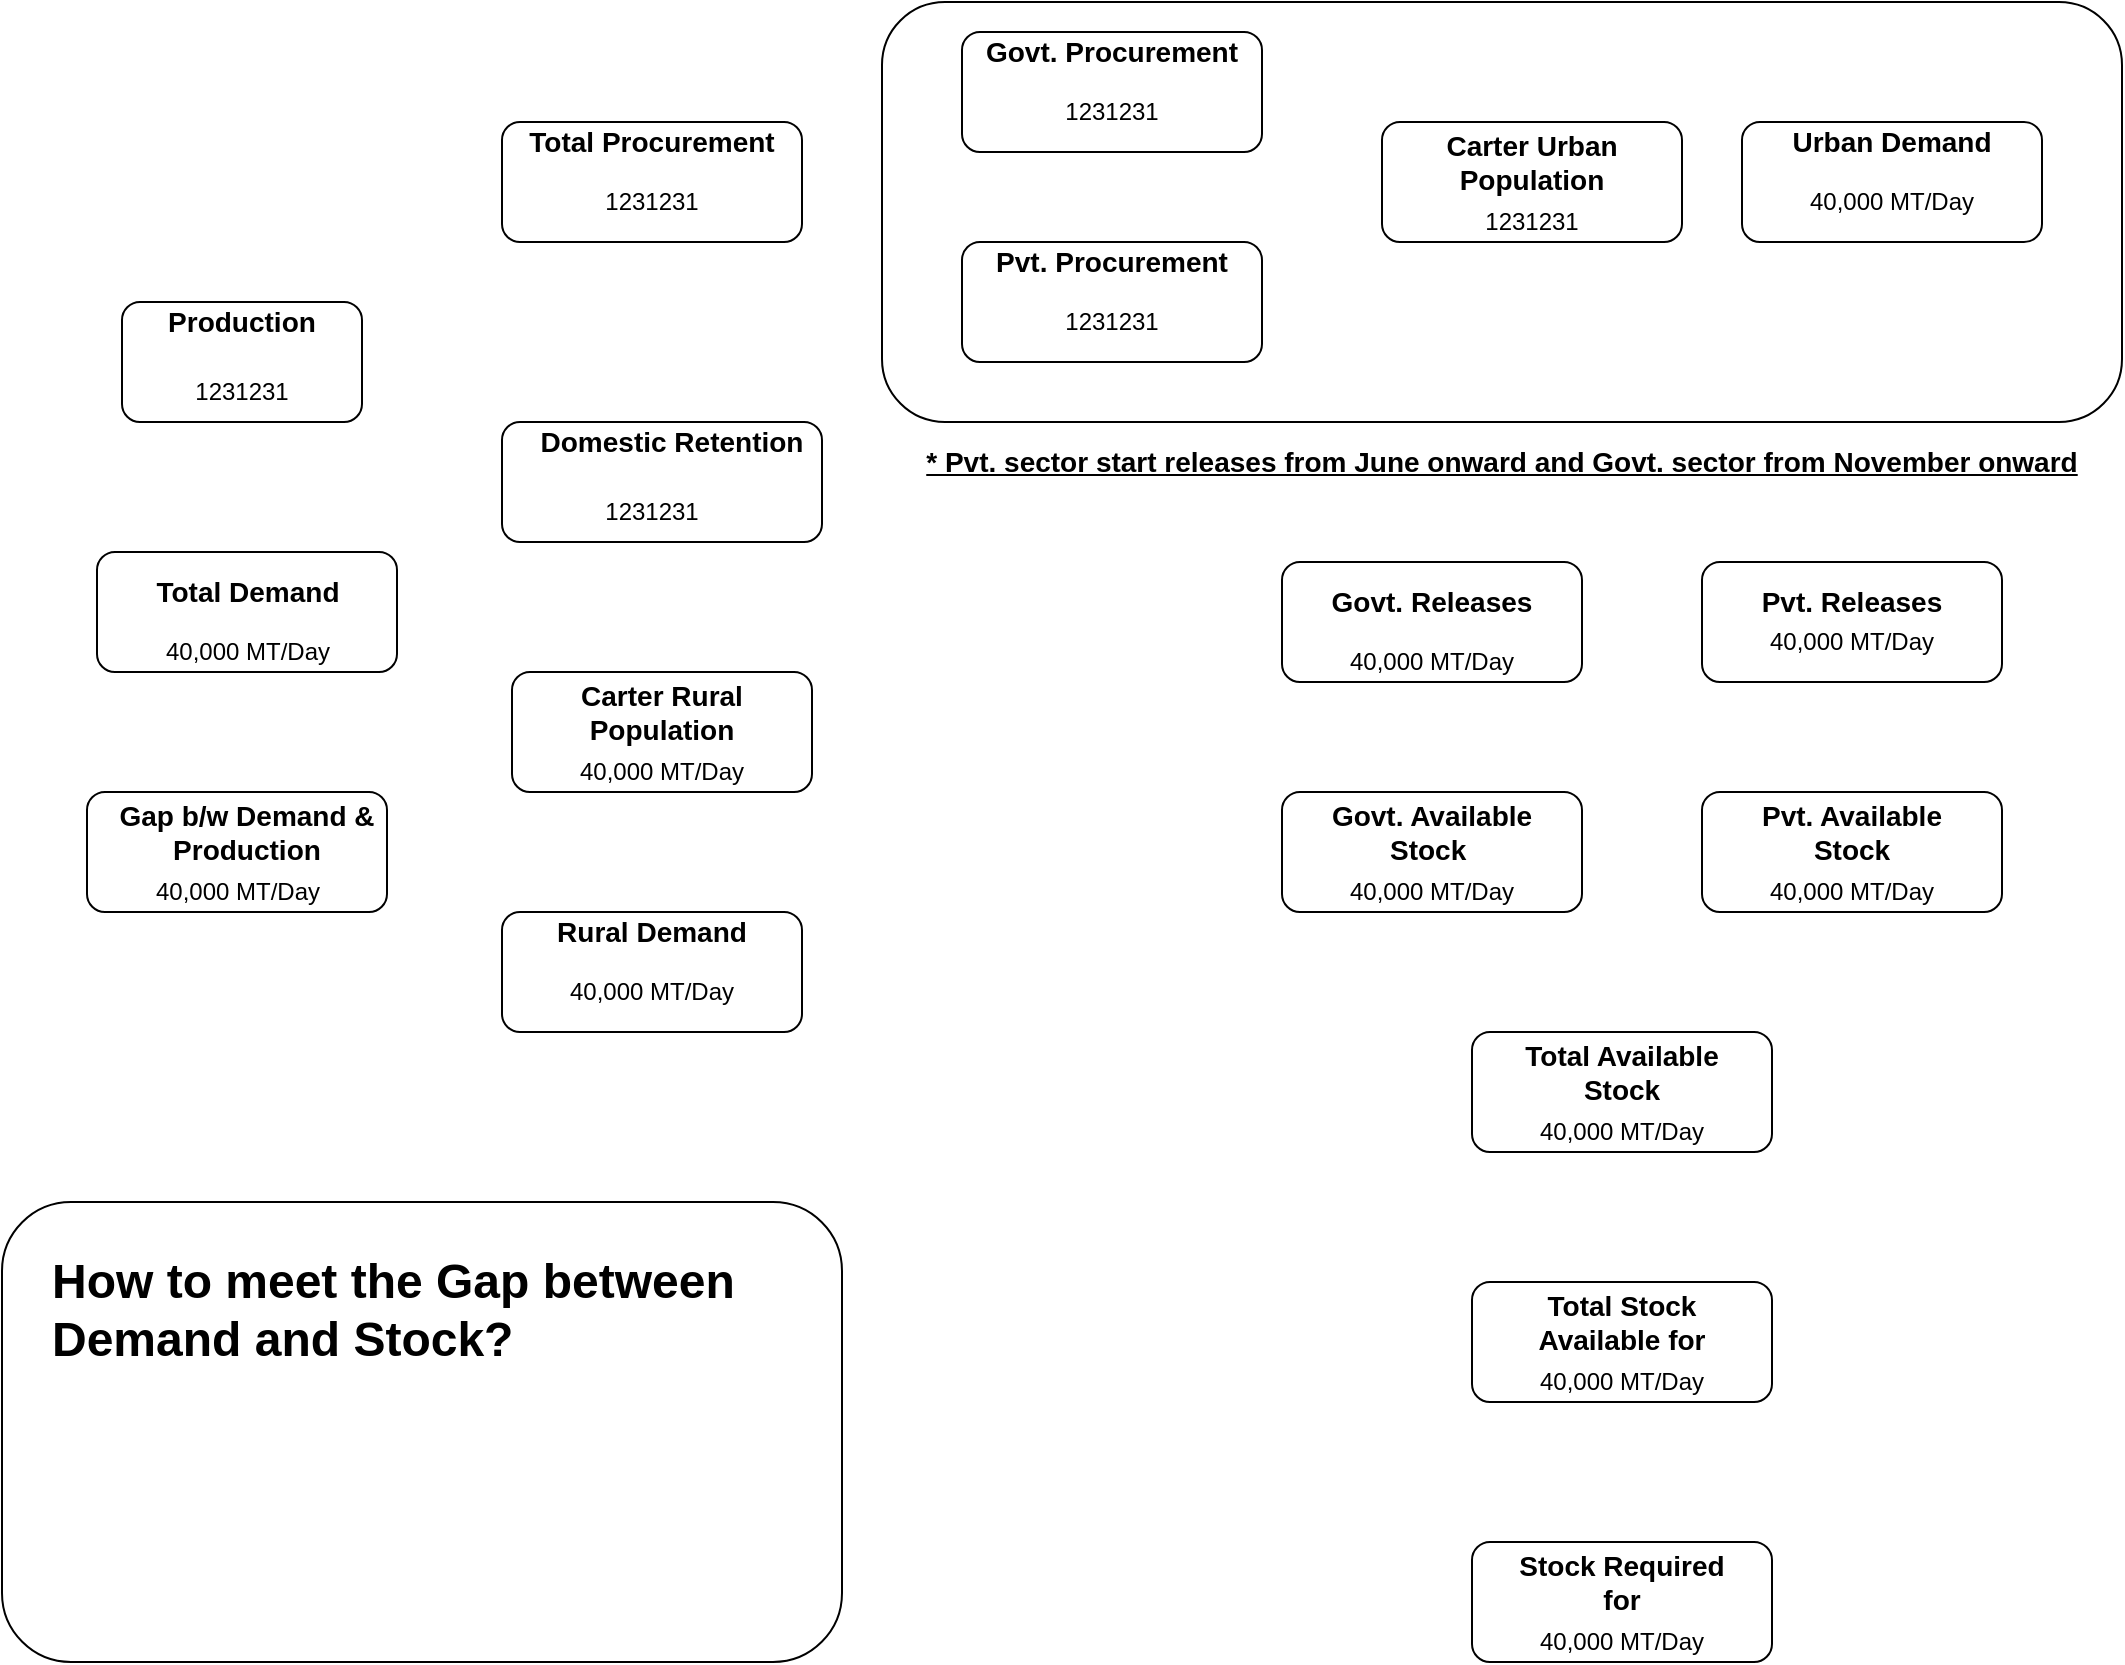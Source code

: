 <mxfile version="14.9.9" type="github">
  <diagram id="b6Vq1hrEZ4uJ4dG0rjz3" name="Page-1">
    <mxGraphModel dx="1058" dy="533" grid="1" gridSize="10" guides="1" tooltips="1" connect="1" arrows="1" fold="1" page="1" pageScale="1" pageWidth="1100" pageHeight="850" math="0" shadow="0">
      <root>
        <mxCell id="0" />
        <mxCell id="1" parent="0" />
        <mxCell id="04IrrymB_MpXUd42GjIW-32" value="" style="rounded=1;whiteSpace=wrap;html=1;" vertex="1" parent="1">
          <mxGeometry x="450" width="620" height="210" as="geometry" />
        </mxCell>
        <mxCell id="04IrrymB_MpXUd42GjIW-3" value="" style="rounded=1;whiteSpace=wrap;html=1;" vertex="1" parent="1">
          <mxGeometry x="70" y="150" width="120" height="60" as="geometry" />
        </mxCell>
        <mxCell id="04IrrymB_MpXUd42GjIW-4" value="&lt;font style=&quot;font-size: 14px&quot;&gt;&lt;b&gt;Production&lt;/b&gt;&lt;/font&gt;" style="text;html=1;strokeColor=none;fillColor=none;align=center;verticalAlign=middle;whiteSpace=wrap;rounded=0;" vertex="1" parent="1">
          <mxGeometry x="70" y="150" width="120" height="20" as="geometry" />
        </mxCell>
        <mxCell id="04IrrymB_MpXUd42GjIW-5" value="1231231" style="text;html=1;strokeColor=none;fillColor=none;align=center;verticalAlign=middle;whiteSpace=wrap;rounded=0;" vertex="1" parent="1">
          <mxGeometry x="110" y="190" width="40" height="10" as="geometry" />
        </mxCell>
        <mxCell id="04IrrymB_MpXUd42GjIW-6" value="" style="rounded=1;whiteSpace=wrap;html=1;" vertex="1" parent="1">
          <mxGeometry x="260" y="60" width="150" height="60" as="geometry" />
        </mxCell>
        <mxCell id="04IrrymB_MpXUd42GjIW-7" value="&lt;font style=&quot;font-size: 14px&quot;&gt;&lt;b&gt;Total&amp;nbsp;&lt;/b&gt;&lt;/font&gt;&lt;span style=&quot;font-size: 14px&quot;&gt;&lt;b&gt;Procurement&lt;/b&gt;&lt;/span&gt;" style="text;html=1;strokeColor=none;fillColor=none;align=center;verticalAlign=middle;whiteSpace=wrap;rounded=0;" vertex="1" parent="1">
          <mxGeometry x="275" y="65" width="120" height="10" as="geometry" />
        </mxCell>
        <mxCell id="04IrrymB_MpXUd42GjIW-8" value="1231231" style="text;html=1;strokeColor=none;fillColor=none;align=center;verticalAlign=middle;whiteSpace=wrap;rounded=0;" vertex="1" parent="1">
          <mxGeometry x="315" y="90" width="40" height="20" as="geometry" />
        </mxCell>
        <mxCell id="04IrrymB_MpXUd42GjIW-9" value="" style="rounded=1;whiteSpace=wrap;html=1;" vertex="1" parent="1">
          <mxGeometry x="260" y="210" width="160" height="60" as="geometry" />
        </mxCell>
        <mxCell id="04IrrymB_MpXUd42GjIW-10" value="&lt;font style=&quot;font-size: 14px&quot;&gt;&lt;b&gt;Domestic Retention&lt;/b&gt;&lt;/font&gt;" style="text;html=1;strokeColor=none;fillColor=none;align=center;verticalAlign=middle;whiteSpace=wrap;rounded=0;" vertex="1" parent="1">
          <mxGeometry x="275" y="210" width="140" height="20" as="geometry" />
        </mxCell>
        <mxCell id="04IrrymB_MpXUd42GjIW-11" value="1231231" style="text;html=1;strokeColor=none;fillColor=none;align=center;verticalAlign=middle;whiteSpace=wrap;rounded=0;" vertex="1" parent="1">
          <mxGeometry x="315" y="250" width="40" height="10" as="geometry" />
        </mxCell>
        <mxCell id="04IrrymB_MpXUd42GjIW-13" value="" style="rounded=1;whiteSpace=wrap;html=1;" vertex="1" parent="1">
          <mxGeometry x="490" y="15" width="150" height="60" as="geometry" />
        </mxCell>
        <mxCell id="04IrrymB_MpXUd42GjIW-14" value="&lt;font style=&quot;font-size: 14px&quot;&gt;&lt;b&gt;Govt.&amp;nbsp;&lt;/b&gt;&lt;/font&gt;&lt;span style=&quot;font-size: 14px&quot;&gt;&lt;b&gt;Procurement&lt;/b&gt;&lt;/span&gt;" style="text;html=1;strokeColor=none;fillColor=none;align=center;verticalAlign=middle;whiteSpace=wrap;rounded=0;" vertex="1" parent="1">
          <mxGeometry x="505" y="20" width="120" height="10" as="geometry" />
        </mxCell>
        <mxCell id="04IrrymB_MpXUd42GjIW-15" value="1231231" style="text;html=1;strokeColor=none;fillColor=none;align=center;verticalAlign=middle;whiteSpace=wrap;rounded=0;" vertex="1" parent="1">
          <mxGeometry x="545" y="45" width="40" height="20" as="geometry" />
        </mxCell>
        <mxCell id="04IrrymB_MpXUd42GjIW-16" value="" style="rounded=1;whiteSpace=wrap;html=1;" vertex="1" parent="1">
          <mxGeometry x="490" y="120" width="150" height="60" as="geometry" />
        </mxCell>
        <mxCell id="04IrrymB_MpXUd42GjIW-17" value="&lt;font style=&quot;font-size: 14px&quot;&gt;&lt;b&gt;Pvt.&amp;nbsp;&lt;/b&gt;&lt;/font&gt;&lt;span style=&quot;font-size: 14px&quot;&gt;&lt;b&gt;Procurement&lt;/b&gt;&lt;/span&gt;" style="text;html=1;strokeColor=none;fillColor=none;align=center;verticalAlign=middle;whiteSpace=wrap;rounded=0;" vertex="1" parent="1">
          <mxGeometry x="505" y="125" width="120" height="10" as="geometry" />
        </mxCell>
        <mxCell id="04IrrymB_MpXUd42GjIW-18" value="1231231" style="text;html=1;strokeColor=none;fillColor=none;align=center;verticalAlign=middle;whiteSpace=wrap;rounded=0;" vertex="1" parent="1">
          <mxGeometry x="545" y="150" width="40" height="20" as="geometry" />
        </mxCell>
        <mxCell id="04IrrymB_MpXUd42GjIW-20" value="" style="rounded=1;whiteSpace=wrap;html=1;" vertex="1" parent="1">
          <mxGeometry x="700" y="60" width="150" height="60" as="geometry" />
        </mxCell>
        <mxCell id="04IrrymB_MpXUd42GjIW-21" value="&lt;span style=&quot;font-size: 14px&quot;&gt;&lt;b&gt;Carter Urban Population&lt;/b&gt;&lt;/span&gt;" style="text;html=1;strokeColor=none;fillColor=none;align=center;verticalAlign=middle;whiteSpace=wrap;rounded=0;" vertex="1" parent="1">
          <mxGeometry x="715" y="75" width="120" height="10" as="geometry" />
        </mxCell>
        <mxCell id="04IrrymB_MpXUd42GjIW-22" value="1231231" style="text;html=1;strokeColor=none;fillColor=none;align=center;verticalAlign=middle;whiteSpace=wrap;rounded=0;" vertex="1" parent="1">
          <mxGeometry x="755" y="100" width="40" height="20" as="geometry" />
        </mxCell>
        <mxCell id="04IrrymB_MpXUd42GjIW-23" value="" style="rounded=1;whiteSpace=wrap;html=1;" vertex="1" parent="1">
          <mxGeometry x="880" y="60" width="150" height="60" as="geometry" />
        </mxCell>
        <mxCell id="04IrrymB_MpXUd42GjIW-24" value="&lt;span style=&quot;font-size: 14px&quot;&gt;&lt;b&gt;Urban Demand&lt;/b&gt;&lt;/span&gt;" style="text;html=1;strokeColor=none;fillColor=none;align=center;verticalAlign=middle;whiteSpace=wrap;rounded=0;" vertex="1" parent="1">
          <mxGeometry x="895" y="65" width="120" height="10" as="geometry" />
        </mxCell>
        <mxCell id="04IrrymB_MpXUd42GjIW-25" value="40,000 MT/Day" style="text;html=1;strokeColor=none;fillColor=none;align=center;verticalAlign=middle;whiteSpace=wrap;rounded=0;" vertex="1" parent="1">
          <mxGeometry x="900" y="90" width="110" height="20" as="geometry" />
        </mxCell>
        <mxCell id="04IrrymB_MpXUd42GjIW-26" value="" style="rounded=1;whiteSpace=wrap;html=1;" vertex="1" parent="1">
          <mxGeometry x="260" y="455" width="150" height="60" as="geometry" />
        </mxCell>
        <mxCell id="04IrrymB_MpXUd42GjIW-27" value="&lt;span style=&quot;font-size: 14px&quot;&gt;&lt;b&gt;Rural Demand&lt;/b&gt;&lt;/span&gt;" style="text;html=1;strokeColor=none;fillColor=none;align=center;verticalAlign=middle;whiteSpace=wrap;rounded=0;" vertex="1" parent="1">
          <mxGeometry x="275" y="460" width="120" height="10" as="geometry" />
        </mxCell>
        <mxCell id="04IrrymB_MpXUd42GjIW-28" value="40,000 MT/Day" style="text;html=1;strokeColor=none;fillColor=none;align=center;verticalAlign=middle;whiteSpace=wrap;rounded=0;" vertex="1" parent="1">
          <mxGeometry x="280" y="485" width="110" height="20" as="geometry" />
        </mxCell>
        <mxCell id="04IrrymB_MpXUd42GjIW-29" value="" style="rounded=1;whiteSpace=wrap;html=1;" vertex="1" parent="1">
          <mxGeometry x="265" y="335" width="150" height="60" as="geometry" />
        </mxCell>
        <mxCell id="04IrrymB_MpXUd42GjIW-30" value="&lt;span style=&quot;font-size: 14px&quot;&gt;&lt;b&gt;Carter Rural Population&lt;/b&gt;&lt;/span&gt;" style="text;html=1;strokeColor=none;fillColor=none;align=center;verticalAlign=middle;whiteSpace=wrap;rounded=0;" vertex="1" parent="1">
          <mxGeometry x="280" y="350" width="120" height="10" as="geometry" />
        </mxCell>
        <mxCell id="04IrrymB_MpXUd42GjIW-31" value="40,000 MT/Day" style="text;html=1;strokeColor=none;fillColor=none;align=center;verticalAlign=middle;whiteSpace=wrap;rounded=0;" vertex="1" parent="1">
          <mxGeometry x="285" y="375" width="110" height="20" as="geometry" />
        </mxCell>
        <mxCell id="04IrrymB_MpXUd42GjIW-33" value="" style="rounded=1;whiteSpace=wrap;html=1;" vertex="1" parent="1">
          <mxGeometry x="860" y="280" width="150" height="60" as="geometry" />
        </mxCell>
        <mxCell id="04IrrymB_MpXUd42GjIW-34" value="&lt;span style=&quot;font-size: 14px&quot;&gt;&lt;b&gt;Pvt. Releases&lt;/b&gt;&lt;/span&gt;" style="text;html=1;strokeColor=none;fillColor=none;align=center;verticalAlign=middle;whiteSpace=wrap;rounded=0;" vertex="1" parent="1">
          <mxGeometry x="875" y="295" width="120" height="10" as="geometry" />
        </mxCell>
        <mxCell id="04IrrymB_MpXUd42GjIW-35" value="40,000 MT/Day" style="text;html=1;strokeColor=none;fillColor=none;align=center;verticalAlign=middle;whiteSpace=wrap;rounded=0;" vertex="1" parent="1">
          <mxGeometry x="880" y="310" width="110" height="20" as="geometry" />
        </mxCell>
        <mxCell id="04IrrymB_MpXUd42GjIW-36" value="" style="rounded=1;whiteSpace=wrap;html=1;" vertex="1" parent="1">
          <mxGeometry x="650" y="280" width="150" height="60" as="geometry" />
        </mxCell>
        <mxCell id="04IrrymB_MpXUd42GjIW-37" value="&lt;span style=&quot;font-size: 14px&quot;&gt;&lt;b&gt;Govt. Releases&lt;/b&gt;&lt;/span&gt;" style="text;html=1;strokeColor=none;fillColor=none;align=center;verticalAlign=middle;whiteSpace=wrap;rounded=0;" vertex="1" parent="1">
          <mxGeometry x="665" y="295" width="120" height="10" as="geometry" />
        </mxCell>
        <mxCell id="04IrrymB_MpXUd42GjIW-38" value="40,000 MT/Day" style="text;html=1;strokeColor=none;fillColor=none;align=center;verticalAlign=middle;whiteSpace=wrap;rounded=0;" vertex="1" parent="1">
          <mxGeometry x="670" y="320" width="110" height="20" as="geometry" />
        </mxCell>
        <mxCell id="04IrrymB_MpXUd42GjIW-39" value="" style="rounded=1;whiteSpace=wrap;html=1;" vertex="1" parent="1">
          <mxGeometry x="860" y="395" width="150" height="60" as="geometry" />
        </mxCell>
        <mxCell id="04IrrymB_MpXUd42GjIW-40" value="&lt;span style=&quot;font-size: 14px&quot;&gt;&lt;b&gt;Pvt. Available Stock&lt;/b&gt;&lt;/span&gt;" style="text;html=1;strokeColor=none;fillColor=none;align=center;verticalAlign=middle;whiteSpace=wrap;rounded=0;" vertex="1" parent="1">
          <mxGeometry x="875" y="410" width="120" height="10" as="geometry" />
        </mxCell>
        <mxCell id="04IrrymB_MpXUd42GjIW-41" value="40,000 MT/Day" style="text;html=1;strokeColor=none;fillColor=none;align=center;verticalAlign=middle;whiteSpace=wrap;rounded=0;" vertex="1" parent="1">
          <mxGeometry x="880" y="435" width="110" height="20" as="geometry" />
        </mxCell>
        <mxCell id="04IrrymB_MpXUd42GjIW-42" value="" style="rounded=1;whiteSpace=wrap;html=1;" vertex="1" parent="1">
          <mxGeometry x="650" y="395" width="150" height="60" as="geometry" />
        </mxCell>
        <mxCell id="04IrrymB_MpXUd42GjIW-43" value="&lt;span style=&quot;font-size: 14px&quot;&gt;&lt;b&gt;Govt. Available Stock&amp;nbsp;&lt;/b&gt;&lt;/span&gt;" style="text;html=1;strokeColor=none;fillColor=none;align=center;verticalAlign=middle;whiteSpace=wrap;rounded=0;" vertex="1" parent="1">
          <mxGeometry x="665" y="410" width="120" height="10" as="geometry" />
        </mxCell>
        <mxCell id="04IrrymB_MpXUd42GjIW-44" value="40,000 MT/Day" style="text;html=1;strokeColor=none;fillColor=none;align=center;verticalAlign=middle;whiteSpace=wrap;rounded=0;" vertex="1" parent="1">
          <mxGeometry x="670" y="435" width="110" height="20" as="geometry" />
        </mxCell>
        <mxCell id="04IrrymB_MpXUd42GjIW-45" value="" style="rounded=1;whiteSpace=wrap;html=1;" vertex="1" parent="1">
          <mxGeometry x="745" y="640" width="150" height="60" as="geometry" />
        </mxCell>
        <mxCell id="04IrrymB_MpXUd42GjIW-46" value="&lt;span style=&quot;font-size: 14px&quot;&gt;&lt;b&gt;Total Stock Available for&lt;/b&gt;&lt;/span&gt;" style="text;html=1;strokeColor=none;fillColor=none;align=center;verticalAlign=middle;whiteSpace=wrap;rounded=0;" vertex="1" parent="1">
          <mxGeometry x="760" y="655" width="120" height="10" as="geometry" />
        </mxCell>
        <mxCell id="04IrrymB_MpXUd42GjIW-47" value="40,000 MT/Day" style="text;html=1;strokeColor=none;fillColor=none;align=center;verticalAlign=middle;whiteSpace=wrap;rounded=0;" vertex="1" parent="1">
          <mxGeometry x="765" y="680" width="110" height="20" as="geometry" />
        </mxCell>
        <mxCell id="04IrrymB_MpXUd42GjIW-51" value="&lt;font style=&quot;font-size: 14px&quot;&gt;&lt;b&gt;&lt;u&gt;* Pvt. sector start releases from June onward and Govt. sector from November onward&lt;/u&gt;&lt;/b&gt;&lt;/font&gt;" style="text;html=1;strokeColor=none;fillColor=none;align=center;verticalAlign=middle;whiteSpace=wrap;rounded=0;" vertex="1" parent="1">
          <mxGeometry x="470" y="220" width="580" height="20" as="geometry" />
        </mxCell>
        <mxCell id="04IrrymB_MpXUd42GjIW-52" value="" style="rounded=1;whiteSpace=wrap;html=1;" vertex="1" parent="1">
          <mxGeometry x="52.5" y="395" width="150" height="60" as="geometry" />
        </mxCell>
        <mxCell id="04IrrymB_MpXUd42GjIW-53" value="&lt;span style=&quot;font-size: 14px&quot;&gt;&lt;b&gt;Gap b/w Demand &amp;amp; Production&lt;/b&gt;&lt;/span&gt;" style="text;html=1;strokeColor=none;fillColor=none;align=center;verticalAlign=middle;whiteSpace=wrap;rounded=0;" vertex="1" parent="1">
          <mxGeometry x="66.25" y="410" width="132.5" height="10" as="geometry" />
        </mxCell>
        <mxCell id="04IrrymB_MpXUd42GjIW-54" value="40,000 MT/Day" style="text;html=1;strokeColor=none;fillColor=none;align=center;verticalAlign=middle;whiteSpace=wrap;rounded=0;" vertex="1" parent="1">
          <mxGeometry x="72.5" y="435" width="110" height="20" as="geometry" />
        </mxCell>
        <mxCell id="04IrrymB_MpXUd42GjIW-55" value="" style="rounded=1;whiteSpace=wrap;html=1;" vertex="1" parent="1">
          <mxGeometry x="57.5" y="275" width="150" height="60" as="geometry" />
        </mxCell>
        <mxCell id="04IrrymB_MpXUd42GjIW-56" value="&lt;span style=&quot;font-size: 14px&quot;&gt;&lt;b&gt;Total Demand&lt;/b&gt;&lt;/span&gt;" style="text;html=1;strokeColor=none;fillColor=none;align=center;verticalAlign=middle;whiteSpace=wrap;rounded=0;" vertex="1" parent="1">
          <mxGeometry x="72.5" y="290" width="120" height="10" as="geometry" />
        </mxCell>
        <mxCell id="04IrrymB_MpXUd42GjIW-57" value="40,000 MT/Day" style="text;html=1;strokeColor=none;fillColor=none;align=center;verticalAlign=middle;whiteSpace=wrap;rounded=0;" vertex="1" parent="1">
          <mxGeometry x="77.5" y="315" width="110" height="20" as="geometry" />
        </mxCell>
        <mxCell id="04IrrymB_MpXUd42GjIW-58" value="" style="rounded=1;whiteSpace=wrap;html=1;" vertex="1" parent="1">
          <mxGeometry x="10" y="600" width="420" height="230" as="geometry" />
        </mxCell>
        <mxCell id="04IrrymB_MpXUd42GjIW-59" value="&lt;h1&gt;How to meet the Gap between Demand and Stock?&lt;/h1&gt;" style="text;html=1;strokeColor=none;fillColor=none;spacing=5;spacingTop=-20;whiteSpace=wrap;overflow=hidden;rounded=0;" vertex="1" parent="1">
          <mxGeometry x="30" y="620" width="390" height="120" as="geometry" />
        </mxCell>
        <mxCell id="04IrrymB_MpXUd42GjIW-61" value="" style="rounded=1;whiteSpace=wrap;html=1;" vertex="1" parent="1">
          <mxGeometry x="745" y="515" width="150" height="60" as="geometry" />
        </mxCell>
        <mxCell id="04IrrymB_MpXUd42GjIW-62" value="&lt;span style=&quot;font-size: 14px&quot;&gt;&lt;b&gt;Total Available Stock&lt;/b&gt;&lt;/span&gt;" style="text;html=1;strokeColor=none;fillColor=none;align=center;verticalAlign=middle;whiteSpace=wrap;rounded=0;" vertex="1" parent="1">
          <mxGeometry x="760" y="530" width="120" height="10" as="geometry" />
        </mxCell>
        <mxCell id="04IrrymB_MpXUd42GjIW-63" value="40,000 MT/Day" style="text;html=1;strokeColor=none;fillColor=none;align=center;verticalAlign=middle;whiteSpace=wrap;rounded=0;" vertex="1" parent="1">
          <mxGeometry x="765" y="555" width="110" height="20" as="geometry" />
        </mxCell>
        <mxCell id="04IrrymB_MpXUd42GjIW-64" value="" style="rounded=1;whiteSpace=wrap;html=1;" vertex="1" parent="1">
          <mxGeometry x="745" y="770" width="150" height="60" as="geometry" />
        </mxCell>
        <mxCell id="04IrrymB_MpXUd42GjIW-65" value="&lt;span style=&quot;font-size: 14px&quot;&gt;&lt;b&gt;Stock Required for&lt;/b&gt;&lt;/span&gt;" style="text;html=1;strokeColor=none;fillColor=none;align=center;verticalAlign=middle;whiteSpace=wrap;rounded=0;" vertex="1" parent="1">
          <mxGeometry x="760" y="785" width="120" height="10" as="geometry" />
        </mxCell>
        <mxCell id="04IrrymB_MpXUd42GjIW-66" value="40,000 MT/Day" style="text;html=1;strokeColor=none;fillColor=none;align=center;verticalAlign=middle;whiteSpace=wrap;rounded=0;" vertex="1" parent="1">
          <mxGeometry x="765" y="810" width="110" height="20" as="geometry" />
        </mxCell>
      </root>
    </mxGraphModel>
  </diagram>
</mxfile>
